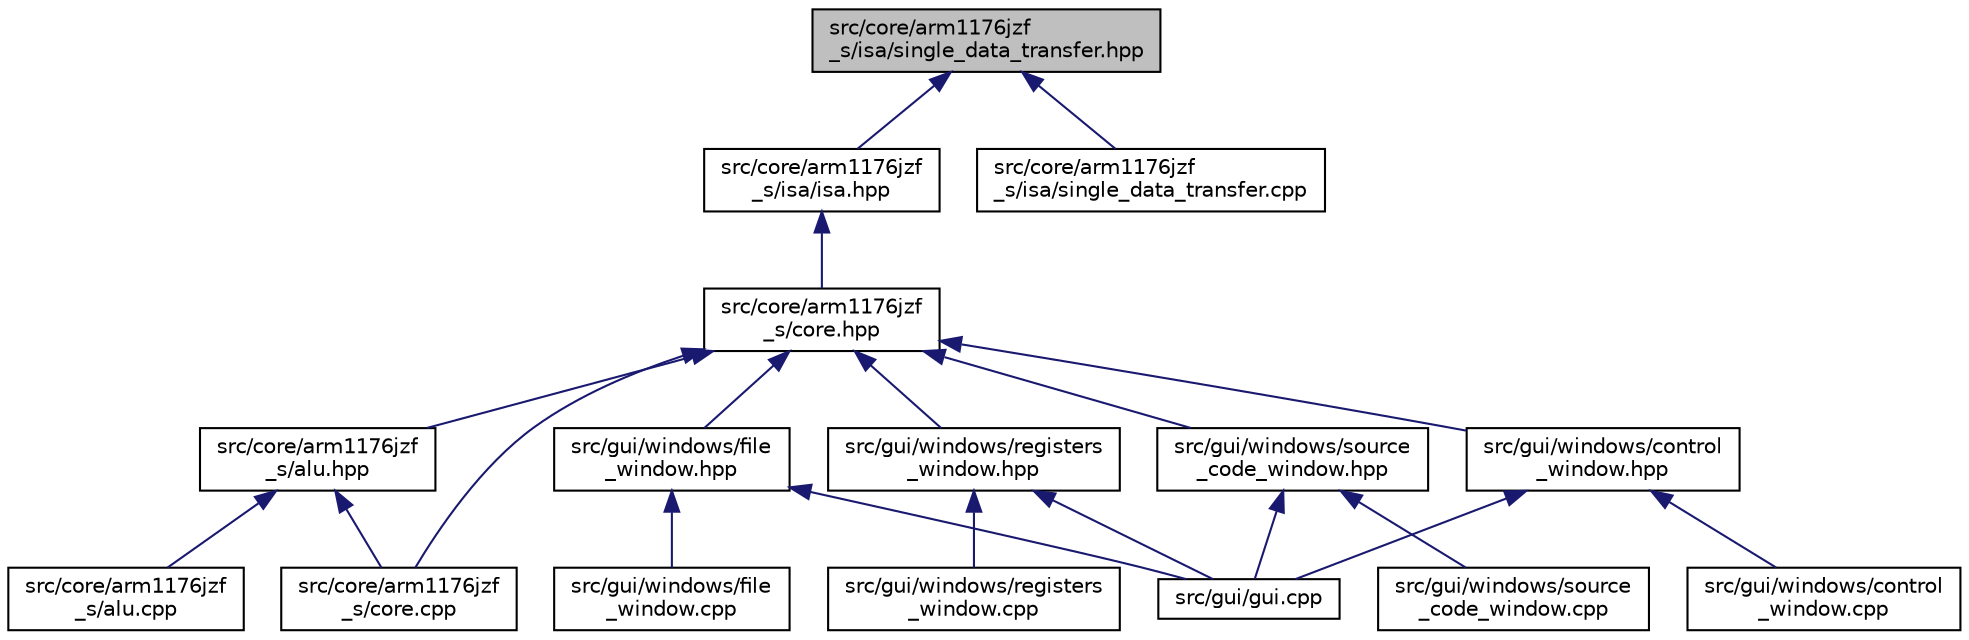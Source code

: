 digraph "src/core/arm1176jzf_s/isa/single_data_transfer.hpp"
{
 // LATEX_PDF_SIZE
  bgcolor="transparent";
  edge [fontname="Helvetica",fontsize="10",labelfontname="Helvetica",labelfontsize="10"];
  node [fontname="Helvetica",fontsize="10",shape=record];
  Node1 [label="src/core/arm1176jzf\l_s/isa/single_data_transfer.hpp",height=0.2,width=0.4,color="black", fillcolor="grey75", style="filled", fontcolor="black",tooltip=" "];
  Node1 -> Node2 [dir="back",color="midnightblue",fontsize="10",style="solid",fontname="Helvetica"];
  Node2 [label="src/core/arm1176jzf\l_s/isa/isa.hpp",height=0.2,width=0.4,color="black",URL="$isa_8hpp.html",tooltip=" "];
  Node2 -> Node3 [dir="back",color="midnightblue",fontsize="10",style="solid",fontname="Helvetica"];
  Node3 [label="src/core/arm1176jzf\l_s/core.hpp",height=0.2,width=0.4,color="black",URL="$core_8hpp.html",tooltip="This file defines a class that represents a CPU core (arm1176jzf_s)."];
  Node3 -> Node4 [dir="back",color="midnightblue",fontsize="10",style="solid",fontname="Helvetica"];
  Node4 [label="src/core/arm1176jzf\l_s/alu.hpp",height=0.2,width=0.4,color="black",URL="$alu_8hpp.html",tooltip=" "];
  Node4 -> Node5 [dir="back",color="midnightblue",fontsize="10",style="solid",fontname="Helvetica"];
  Node5 [label="src/core/arm1176jzf\l_s/alu.cpp",height=0.2,width=0.4,color="black",URL="$alu_8cpp.html",tooltip=" "];
  Node4 -> Node6 [dir="back",color="midnightblue",fontsize="10",style="solid",fontname="Helvetica"];
  Node6 [label="src/core/arm1176jzf\l_s/core.cpp",height=0.2,width=0.4,color="black",URL="$core_8cpp.html",tooltip=" "];
  Node3 -> Node6 [dir="back",color="midnightblue",fontsize="10",style="solid",fontname="Helvetica"];
  Node3 -> Node7 [dir="back",color="midnightblue",fontsize="10",style="solid",fontname="Helvetica"];
  Node7 [label="src/gui/windows/control\l_window.hpp",height=0.2,width=0.4,color="black",URL="$control__window_8hpp.html",tooltip=" "];
  Node7 -> Node8 [dir="back",color="midnightblue",fontsize="10",style="solid",fontname="Helvetica"];
  Node8 [label="src/gui/gui.cpp",height=0.2,width=0.4,color="black",URL="$gui_8cpp.html",tooltip=" "];
  Node7 -> Node9 [dir="back",color="midnightblue",fontsize="10",style="solid",fontname="Helvetica"];
  Node9 [label="src/gui/windows/control\l_window.cpp",height=0.2,width=0.4,color="black",URL="$control__window_8cpp.html",tooltip=" "];
  Node3 -> Node10 [dir="back",color="midnightblue",fontsize="10",style="solid",fontname="Helvetica"];
  Node10 [label="src/gui/windows/file\l_window.hpp",height=0.2,width=0.4,color="black",URL="$file__window_8hpp.html",tooltip=" "];
  Node10 -> Node8 [dir="back",color="midnightblue",fontsize="10",style="solid",fontname="Helvetica"];
  Node10 -> Node11 [dir="back",color="midnightblue",fontsize="10",style="solid",fontname="Helvetica"];
  Node11 [label="src/gui/windows/file\l_window.cpp",height=0.2,width=0.4,color="black",URL="$file__window_8cpp.html",tooltip=" "];
  Node3 -> Node12 [dir="back",color="midnightblue",fontsize="10",style="solid",fontname="Helvetica"];
  Node12 [label="src/gui/windows/registers\l_window.hpp",height=0.2,width=0.4,color="black",URL="$registers__window_8hpp.html",tooltip=" "];
  Node12 -> Node8 [dir="back",color="midnightblue",fontsize="10",style="solid",fontname="Helvetica"];
  Node12 -> Node13 [dir="back",color="midnightblue",fontsize="10",style="solid",fontname="Helvetica"];
  Node13 [label="src/gui/windows/registers\l_window.cpp",height=0.2,width=0.4,color="black",URL="$registers__window_8cpp.html",tooltip=" "];
  Node3 -> Node14 [dir="back",color="midnightblue",fontsize="10",style="solid",fontname="Helvetica"];
  Node14 [label="src/gui/windows/source\l_code_window.hpp",height=0.2,width=0.4,color="black",URL="$source__code__window_8hpp.html",tooltip=" "];
  Node14 -> Node8 [dir="back",color="midnightblue",fontsize="10",style="solid",fontname="Helvetica"];
  Node14 -> Node15 [dir="back",color="midnightblue",fontsize="10",style="solid",fontname="Helvetica"];
  Node15 [label="src/gui/windows/source\l_code_window.cpp",height=0.2,width=0.4,color="black",URL="$source__code__window_8cpp.html",tooltip=" "];
  Node1 -> Node16 [dir="back",color="midnightblue",fontsize="10",style="solid",fontname="Helvetica"];
  Node16 [label="src/core/arm1176jzf\l_s/isa/single_data_transfer.cpp",height=0.2,width=0.4,color="black",URL="$single__data__transfer_8cpp.html",tooltip=" "];
}
